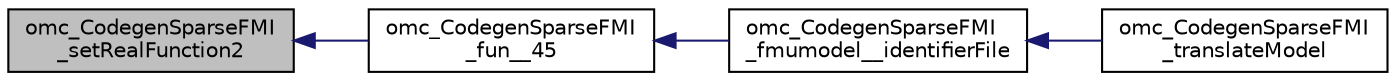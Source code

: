 digraph "omc_CodegenSparseFMI_setRealFunction2"
{
  edge [fontname="Helvetica",fontsize="10",labelfontname="Helvetica",labelfontsize="10"];
  node [fontname="Helvetica",fontsize="10",shape=record];
  rankdir="LR";
  Node230744 [label="omc_CodegenSparseFMI\l_setRealFunction2",height=0.2,width=0.4,color="black", fillcolor="grey75", style="filled", fontcolor="black"];
  Node230744 -> Node230745 [dir="back",color="midnightblue",fontsize="10",style="solid",fontname="Helvetica"];
  Node230745 [label="omc_CodegenSparseFMI\l_fun__45",height=0.2,width=0.4,color="black", fillcolor="white", style="filled",URL="$d1/d2e/_codegen_sparse_f_m_i_8c.html#a33c397eee4567dbaf5269d88f9ea50f2"];
  Node230745 -> Node230746 [dir="back",color="midnightblue",fontsize="10",style="solid",fontname="Helvetica"];
  Node230746 [label="omc_CodegenSparseFMI\l_fmumodel__identifierFile",height=0.2,width=0.4,color="black", fillcolor="white", style="filled",URL="$da/d88/_codegen_sparse_f_m_i_8h.html#a0d704247081fbb1f268bdd5ae5d7f3f3"];
  Node230746 -> Node230747 [dir="back",color="midnightblue",fontsize="10",style="solid",fontname="Helvetica"];
  Node230747 [label="omc_CodegenSparseFMI\l_translateModel",height=0.2,width=0.4,color="black", fillcolor="white", style="filled",URL="$da/d88/_codegen_sparse_f_m_i_8h.html#a6e115544fcae7968ab9fa00a0ea17b1d"];
}
